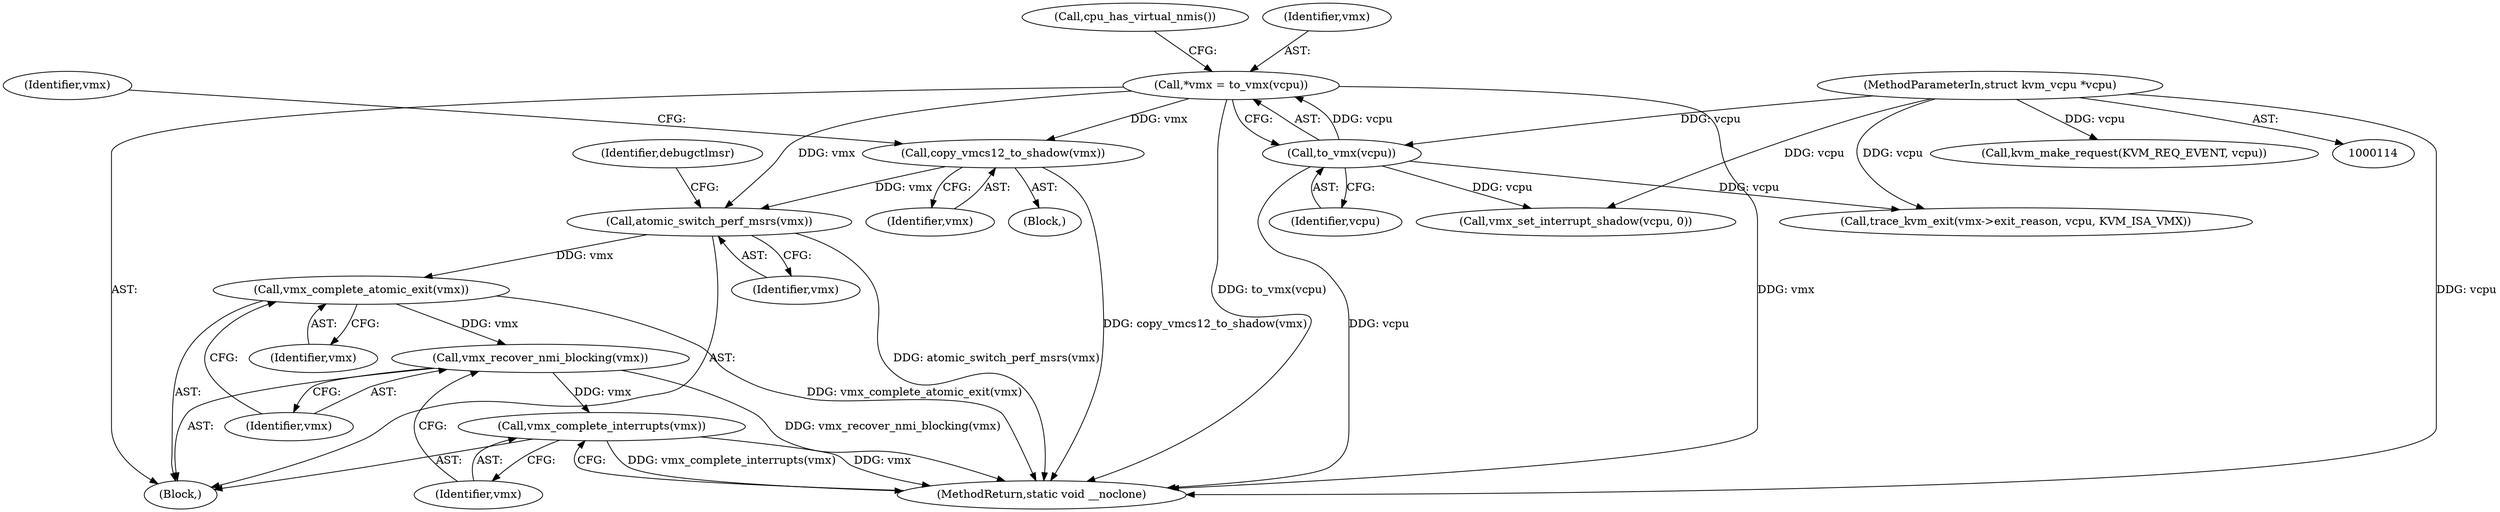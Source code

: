 digraph "0_linux_d974baa398f34393db76be45f7d4d04fbdbb4a0a_0@API" {
"1000164" [label="(Call,copy_vmcs12_to_shadow(vmx))"];
"1000118" [label="(Call,*vmx = to_vmx(vcpu))"];
"1000120" [label="(Call,to_vmx(vcpu))"];
"1000115" [label="(MethodParameterIn,struct kvm_vcpu *vcpu)"];
"1000245" [label="(Call,atomic_switch_perf_msrs(vmx))"];
"1000347" [label="(Call,vmx_complete_atomic_exit(vmx))"];
"1000349" [label="(Call,vmx_recover_nmi_blocking(vmx))"];
"1000351" [label="(Call,vmx_complete_interrupts(vmx))"];
"1000348" [label="(Identifier,vmx)"];
"1000325" [label="(Call,trace_kvm_exit(vmx->exit_reason, vcpu, KVM_ISA_VMX))"];
"1000242" [label="(Call,vmx_set_interrupt_shadow(vcpu, 0))"];
"1000128" [label="(Call,cpu_has_virtual_nmis())"];
"1000349" [label="(Call,vmx_recover_nmi_blocking(vmx))"];
"1000246" [label="(Identifier,vmx)"];
"1000248" [label="(Identifier,debugctlmsr)"];
"1000165" [label="(Identifier,vmx)"];
"1000120" [label="(Call,to_vmx(vcpu))"];
"1000353" [label="(MethodReturn,static void __noclone)"];
"1000164" [label="(Call,copy_vmcs12_to_shadow(vmx))"];
"1000119" [label="(Identifier,vmx)"];
"1000118" [label="(Call,*vmx = to_vmx(vcpu))"];
"1000337" [label="(Call,kvm_make_request(KVM_REQ_EVENT, vcpu))"];
"1000169" [label="(Identifier,vmx)"];
"1000245" [label="(Call,atomic_switch_perf_msrs(vmx))"];
"1000163" [label="(Block,)"];
"1000347" [label="(Call,vmx_complete_atomic_exit(vmx))"];
"1000116" [label="(Block,)"];
"1000350" [label="(Identifier,vmx)"];
"1000115" [label="(MethodParameterIn,struct kvm_vcpu *vcpu)"];
"1000352" [label="(Identifier,vmx)"];
"1000121" [label="(Identifier,vcpu)"];
"1000351" [label="(Call,vmx_complete_interrupts(vmx))"];
"1000164" -> "1000163"  [label="AST: "];
"1000164" -> "1000165"  [label="CFG: "];
"1000165" -> "1000164"  [label="AST: "];
"1000169" -> "1000164"  [label="CFG: "];
"1000164" -> "1000353"  [label="DDG: copy_vmcs12_to_shadow(vmx)"];
"1000118" -> "1000164"  [label="DDG: vmx"];
"1000164" -> "1000245"  [label="DDG: vmx"];
"1000118" -> "1000116"  [label="AST: "];
"1000118" -> "1000120"  [label="CFG: "];
"1000119" -> "1000118"  [label="AST: "];
"1000120" -> "1000118"  [label="AST: "];
"1000128" -> "1000118"  [label="CFG: "];
"1000118" -> "1000353"  [label="DDG: to_vmx(vcpu)"];
"1000118" -> "1000353"  [label="DDG: vmx"];
"1000120" -> "1000118"  [label="DDG: vcpu"];
"1000118" -> "1000245"  [label="DDG: vmx"];
"1000120" -> "1000121"  [label="CFG: "];
"1000121" -> "1000120"  [label="AST: "];
"1000120" -> "1000353"  [label="DDG: vcpu"];
"1000115" -> "1000120"  [label="DDG: vcpu"];
"1000120" -> "1000242"  [label="DDG: vcpu"];
"1000120" -> "1000325"  [label="DDG: vcpu"];
"1000115" -> "1000114"  [label="AST: "];
"1000115" -> "1000353"  [label="DDG: vcpu"];
"1000115" -> "1000242"  [label="DDG: vcpu"];
"1000115" -> "1000325"  [label="DDG: vcpu"];
"1000115" -> "1000337"  [label="DDG: vcpu"];
"1000245" -> "1000116"  [label="AST: "];
"1000245" -> "1000246"  [label="CFG: "];
"1000246" -> "1000245"  [label="AST: "];
"1000248" -> "1000245"  [label="CFG: "];
"1000245" -> "1000353"  [label="DDG: atomic_switch_perf_msrs(vmx)"];
"1000245" -> "1000347"  [label="DDG: vmx"];
"1000347" -> "1000116"  [label="AST: "];
"1000347" -> "1000348"  [label="CFG: "];
"1000348" -> "1000347"  [label="AST: "];
"1000350" -> "1000347"  [label="CFG: "];
"1000347" -> "1000353"  [label="DDG: vmx_complete_atomic_exit(vmx)"];
"1000347" -> "1000349"  [label="DDG: vmx"];
"1000349" -> "1000116"  [label="AST: "];
"1000349" -> "1000350"  [label="CFG: "];
"1000350" -> "1000349"  [label="AST: "];
"1000352" -> "1000349"  [label="CFG: "];
"1000349" -> "1000353"  [label="DDG: vmx_recover_nmi_blocking(vmx)"];
"1000349" -> "1000351"  [label="DDG: vmx"];
"1000351" -> "1000116"  [label="AST: "];
"1000351" -> "1000352"  [label="CFG: "];
"1000352" -> "1000351"  [label="AST: "];
"1000353" -> "1000351"  [label="CFG: "];
"1000351" -> "1000353"  [label="DDG: vmx_complete_interrupts(vmx)"];
"1000351" -> "1000353"  [label="DDG: vmx"];
}
